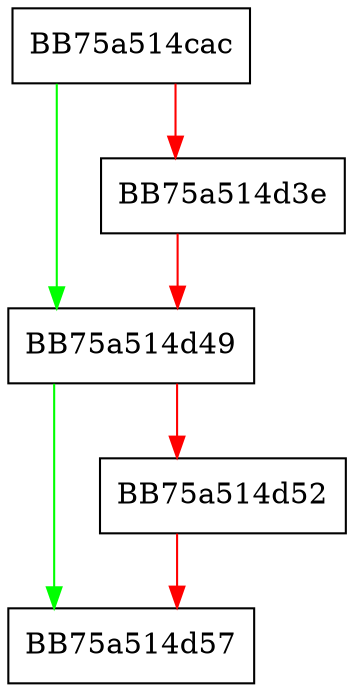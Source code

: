digraph MarshalClassObject {
  node [shape="box"];
  graph [splines=ortho];
  BB75a514cac -> BB75a514d49 [color="green"];
  BB75a514cac -> BB75a514d3e [color="red"];
  BB75a514d3e -> BB75a514d49 [color="red"];
  BB75a514d49 -> BB75a514d57 [color="green"];
  BB75a514d49 -> BB75a514d52 [color="red"];
  BB75a514d52 -> BB75a514d57 [color="red"];
}